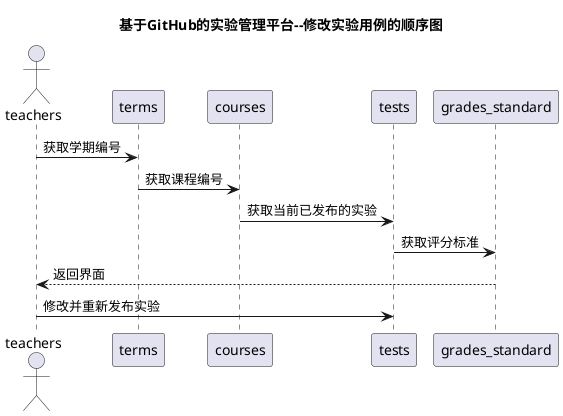 @startuml
title 基于GitHub的实验管理平台--修改实验用例的顺序图
actor teachers
teachers -> terms : 获取学期编号
terms -> courses : 获取课程编号
courses -> tests : 获取当前已发布的实验
tests -> grades_standard : 获取评分标准
grades_standard --> teachers : 返回界面
teachers -> tests : 修改并重新发布实验
@enduml
